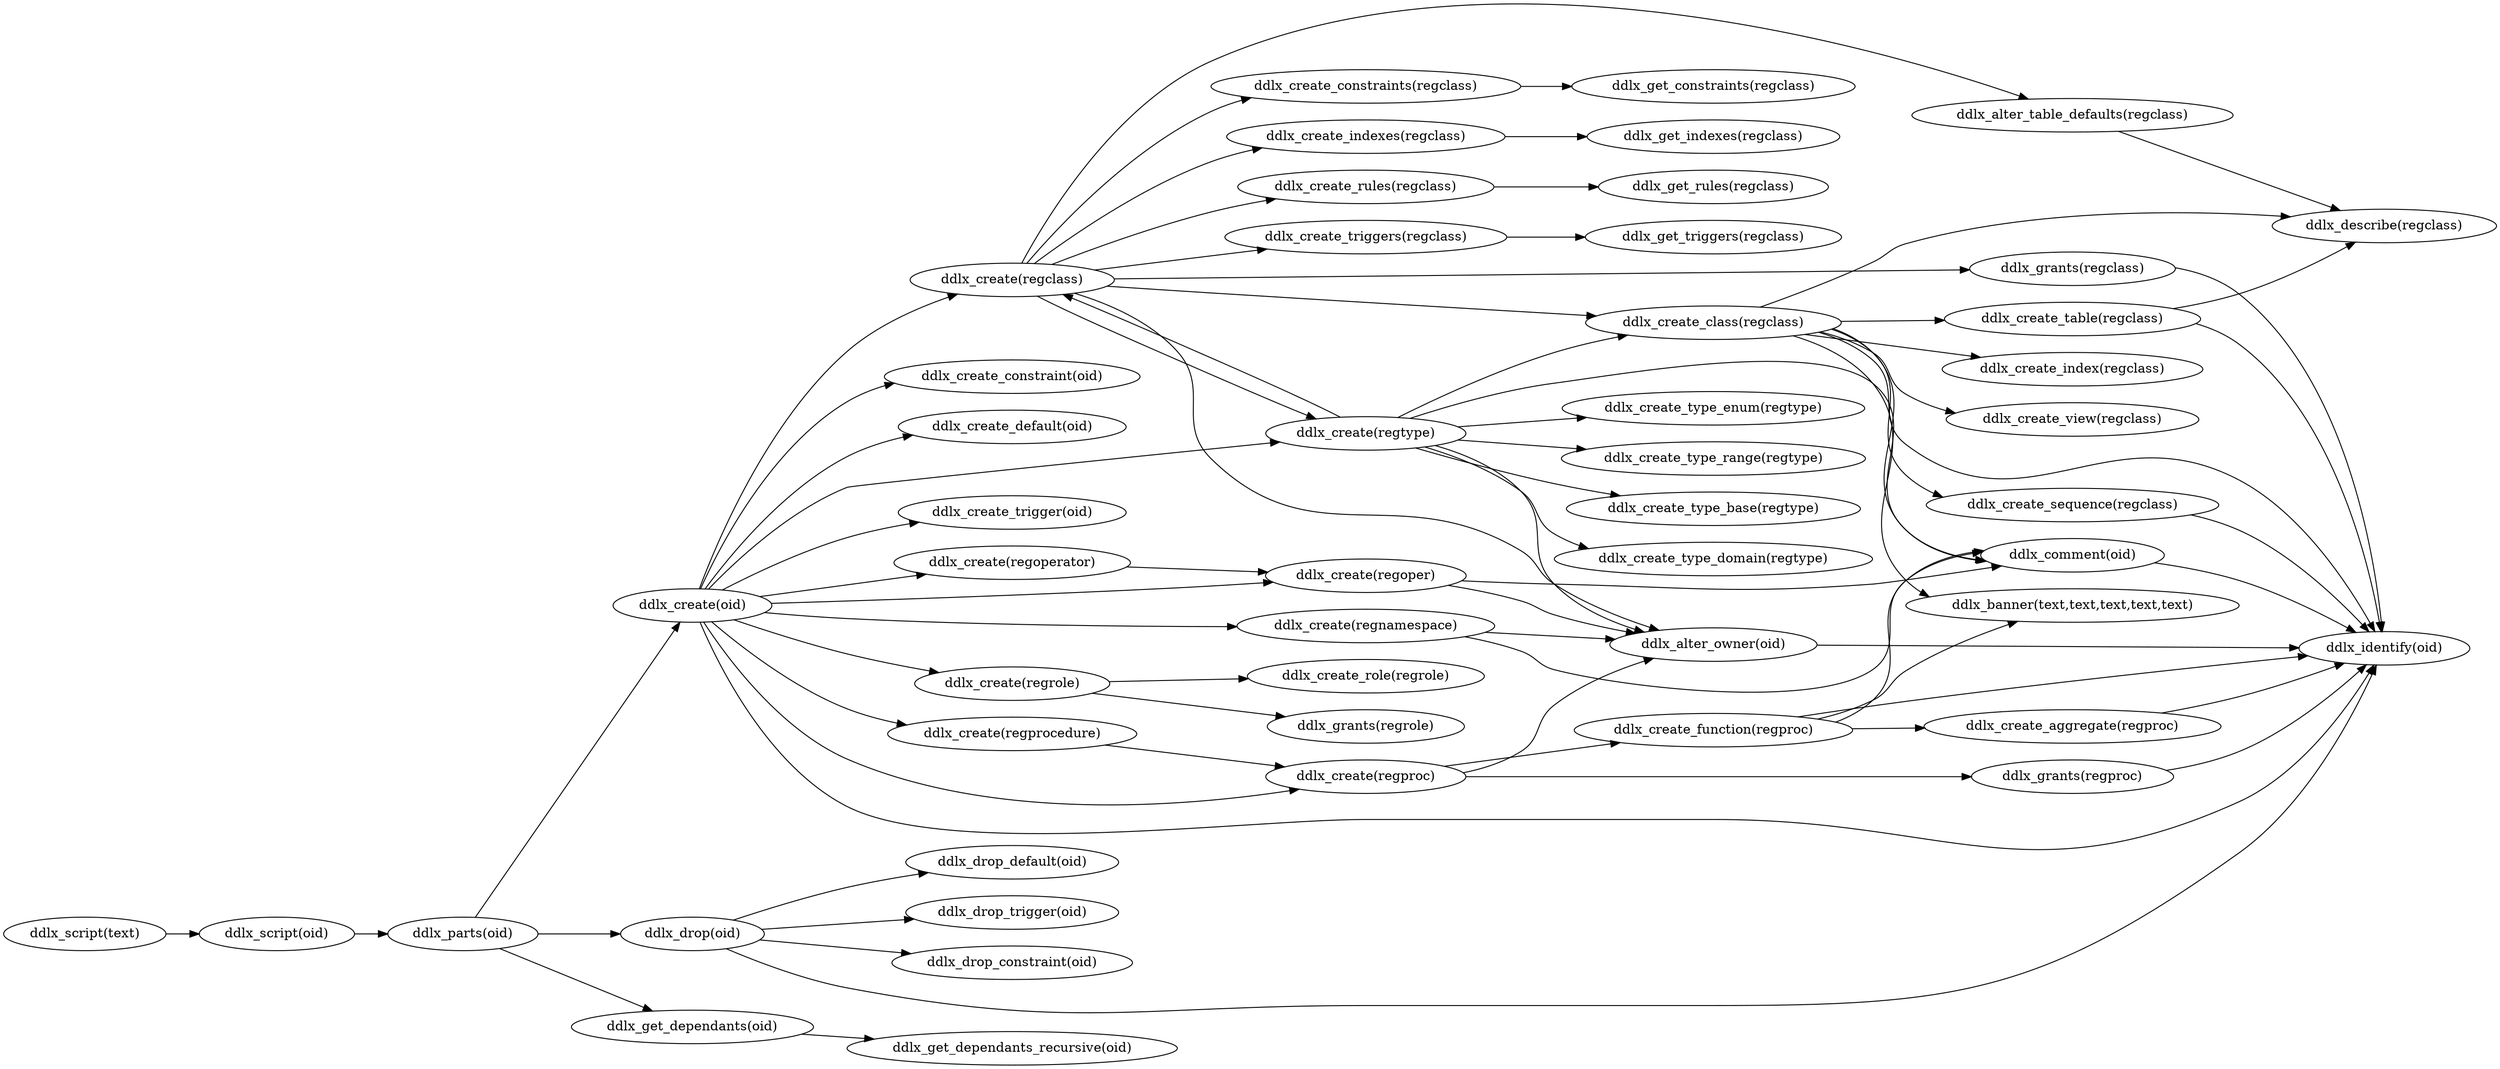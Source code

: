 digraph pg_ddl {
rankdir = LR
"ddlx_alter_owner(oid)" -> "ddlx_identify(oid)";
"ddlx_alter_table_defaults(regclass)" -> "ddlx_describe(regclass)";
"ddlx_comment(oid)" -> "ddlx_identify(oid)";
"ddlx_create_aggregate(regproc)" -> "ddlx_identify(oid)";
"ddlx_create_class(regclass)" -> "ddlx_banner(text,text,text,text,text)";
"ddlx_create_class(regclass)" -> "ddlx_comment(oid)";
"ddlx_create_class(regclass)" -> "ddlx_create_index(regclass)";
"ddlx_create_class(regclass)" -> "ddlx_create_sequence(regclass)";
"ddlx_create_class(regclass)" -> "ddlx_create_table(regclass)";
"ddlx_create_class(regclass)" -> "ddlx_create_view(regclass)";
"ddlx_create_class(regclass)" -> "ddlx_describe(regclass)";
"ddlx_create_class(regclass)" -> "ddlx_identify(oid)";
"ddlx_create_constraints(regclass)" -> "ddlx_get_constraints(regclass)";
"ddlx_create_function(regproc)" -> "ddlx_banner(text,text,text,text,text)";
"ddlx_create_function(regproc)" -> "ddlx_comment(oid)";
"ddlx_create_function(regproc)" -> "ddlx_create_aggregate(regproc)";
"ddlx_create_function(regproc)" -> "ddlx_identify(oid)";
"ddlx_create_indexes(regclass)" -> "ddlx_get_indexes(regclass)";
"ddlx_create(oid)" -> "ddlx_create_constraint(oid)";
"ddlx_create(oid)" -> "ddlx_create_default(oid)";
"ddlx_create(oid)" -> "ddlx_create(regclass)";
"ddlx_create(oid)" -> "ddlx_create(regnamespace)";
"ddlx_create(oid)" -> "ddlx_create(regoper)";
"ddlx_create(oid)" -> "ddlx_create(regoperator)";
"ddlx_create(oid)" -> "ddlx_create(regproc)";
"ddlx_create(oid)" -> "ddlx_create(regprocedure)";
"ddlx_create(oid)" -> "ddlx_create(regrole)";
"ddlx_create(oid)" -> "ddlx_create(regtype)";
"ddlx_create(oid)" -> "ddlx_create_trigger(oid)";
"ddlx_create(oid)" -> "ddlx_identify(oid)";
"ddlx_create(regclass)" -> "ddlx_alter_owner(oid)";
"ddlx_create(regclass)" -> "ddlx_alter_table_defaults(regclass)";
"ddlx_create(regclass)" -> "ddlx_create_class(regclass)";
"ddlx_create(regclass)" -> "ddlx_create_constraints(regclass)";
"ddlx_create(regclass)" -> "ddlx_create_indexes(regclass)";
"ddlx_create(regclass)" -> "ddlx_create(regtype)";
"ddlx_create(regclass)" -> "ddlx_create_rules(regclass)";
"ddlx_create(regclass)" -> "ddlx_create_triggers(regclass)";
"ddlx_create(regclass)" -> "ddlx_grants(regclass)";
"ddlx_create(regnamespace)" -> "ddlx_alter_owner(oid)";
"ddlx_create(regnamespace)" -> "ddlx_comment(oid)";
"ddlx_create(regoper)" -> "ddlx_alter_owner(oid)";
"ddlx_create(regoper)" -> "ddlx_comment(oid)";
"ddlx_create(regoperator)" -> "ddlx_create(regoper)";
"ddlx_create(regproc)" -> "ddlx_alter_owner(oid)";
"ddlx_create(regproc)" -> "ddlx_create_function(regproc)";
"ddlx_create(regproc)" -> "ddlx_grants(regproc)";
"ddlx_create(regprocedure)" -> "ddlx_create(regproc)";
"ddlx_create(regrole)" -> "ddlx_create_role(regrole)";
"ddlx_create(regrole)" -> "ddlx_grants(regrole)";
"ddlx_create(regtype)" -> "ddlx_alter_owner(oid)";
"ddlx_create(regtype)" -> "ddlx_comment(oid)";
"ddlx_create(regtype)" -> "ddlx_create_class(regclass)";
"ddlx_create(regtype)" -> "ddlx_create(regclass)";
"ddlx_create(regtype)" -> "ddlx_create_type_base(regtype)";
"ddlx_create(regtype)" -> "ddlx_create_type_domain(regtype)";
"ddlx_create(regtype)" -> "ddlx_create_type_enum(regtype)";
"ddlx_create(regtype)" -> "ddlx_create_type_range(regtype)";
"ddlx_create_rules(regclass)" -> "ddlx_get_rules(regclass)";
"ddlx_create_sequence(regclass)" -> "ddlx_identify(oid)";
"ddlx_create_table(regclass)" -> "ddlx_describe(regclass)";
"ddlx_create_table(regclass)" -> "ddlx_identify(oid)";
"ddlx_create_triggers(regclass)" -> "ddlx_get_triggers(regclass)";
"ddlx_drop(oid)" -> "ddlx_drop_constraint(oid)";
"ddlx_drop(oid)" -> "ddlx_drop_default(oid)";
"ddlx_drop(oid)" -> "ddlx_drop_trigger(oid)";
"ddlx_drop(oid)" -> "ddlx_identify(oid)";
"ddlx_get_dependants(oid)" -> "ddlx_get_dependants_recursive(oid)";
"ddlx_grants(regclass)" -> "ddlx_identify(oid)";
"ddlx_grants(regproc)" -> "ddlx_identify(oid)";
"ddlx_parts(oid)" -> "ddlx_create(oid)";
"ddlx_parts(oid)" -> "ddlx_drop(oid)";
"ddlx_parts(oid)" -> "ddlx_get_dependants(oid)";
"ddlx_script(oid)" -> "ddlx_parts(oid)";
"ddlx_script(text)" -> "ddlx_script(oid)";
}

